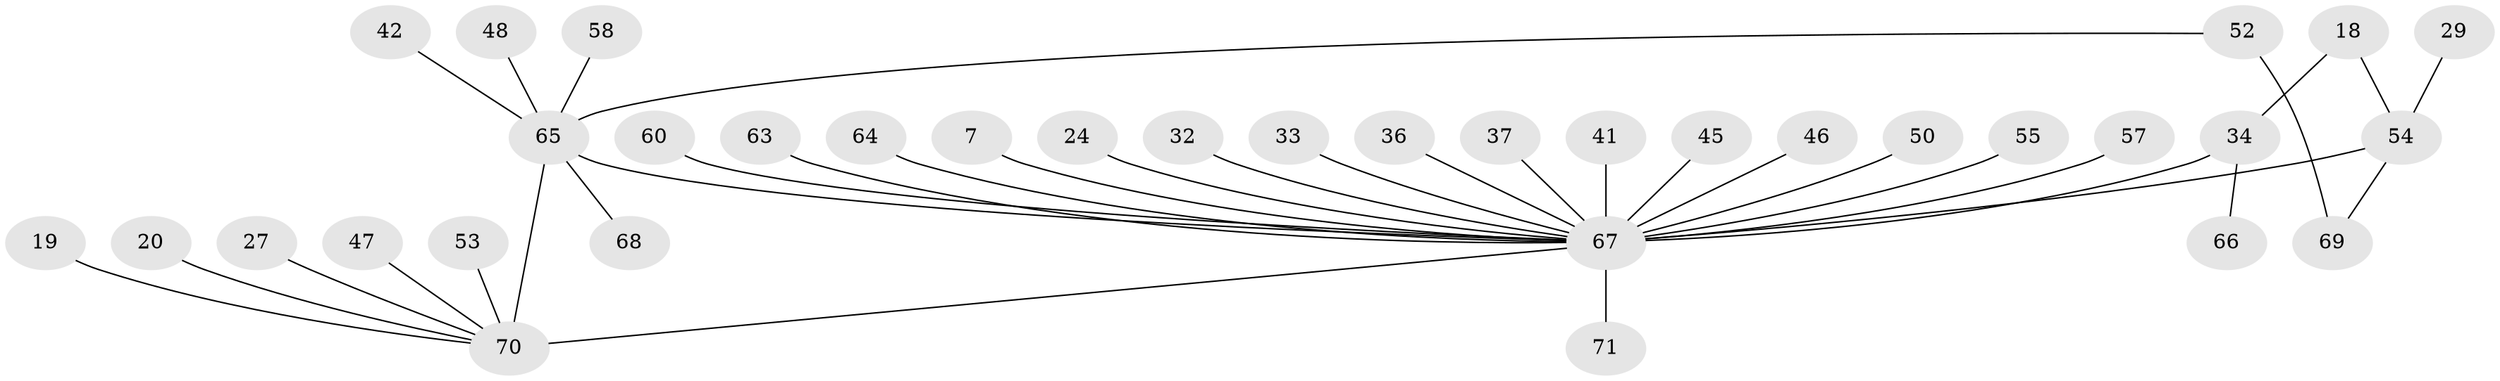 // original degree distribution, {6: 0.04225352112676056, 25: 0.014084507042253521, 11: 0.028169014084507043, 3: 0.1267605633802817, 1: 0.43661971830985913, 4: 0.028169014084507043, 5: 0.04225352112676056, 2: 0.23943661971830985, 8: 0.014084507042253521, 7: 0.014084507042253521, 9: 0.014084507042253521}
// Generated by graph-tools (version 1.1) at 2025/46/03/09/25 04:46:57]
// undirected, 35 vertices, 37 edges
graph export_dot {
graph [start="1"]
  node [color=gray90,style=filled];
  7;
  18 [super="+5"];
  19;
  20;
  24;
  27;
  29 [super="+17"];
  32;
  33;
  34 [super="+9"];
  36;
  37;
  41;
  42;
  45;
  46;
  47;
  48;
  50;
  52 [super="+38"];
  53 [super="+30"];
  54 [super="+14+40+31"];
  55;
  57 [super="+44"];
  58;
  60;
  63;
  64;
  65 [super="+13+25+49"];
  66;
  67 [super="+26+62"];
  68 [super="+59"];
  69 [super="+51"];
  70 [super="+15"];
  71;
  7 -- 67;
  18 -- 34;
  18 -- 54;
  19 -- 70;
  20 -- 70;
  24 -- 67;
  27 -- 70;
  29 -- 54;
  32 -- 67;
  33 -- 67;
  34 -- 66;
  34 -- 67 [weight=6];
  36 -- 67;
  37 -- 67;
  41 -- 67 [weight=2];
  42 -- 65;
  45 -- 67 [weight=2];
  46 -- 67;
  47 -- 70;
  48 -- 65;
  50 -- 67;
  52 -- 65;
  52 -- 69 [weight=2];
  53 -- 70;
  54 -- 69;
  54 -- 67 [weight=7];
  55 -- 67 [weight=2];
  57 -- 67;
  58 -- 65 [weight=2];
  60 -- 67;
  63 -- 67;
  64 -- 67;
  65 -- 68;
  65 -- 67 [weight=8];
  65 -- 70 [weight=3];
  67 -- 71;
  67 -- 70 [weight=2];
}
